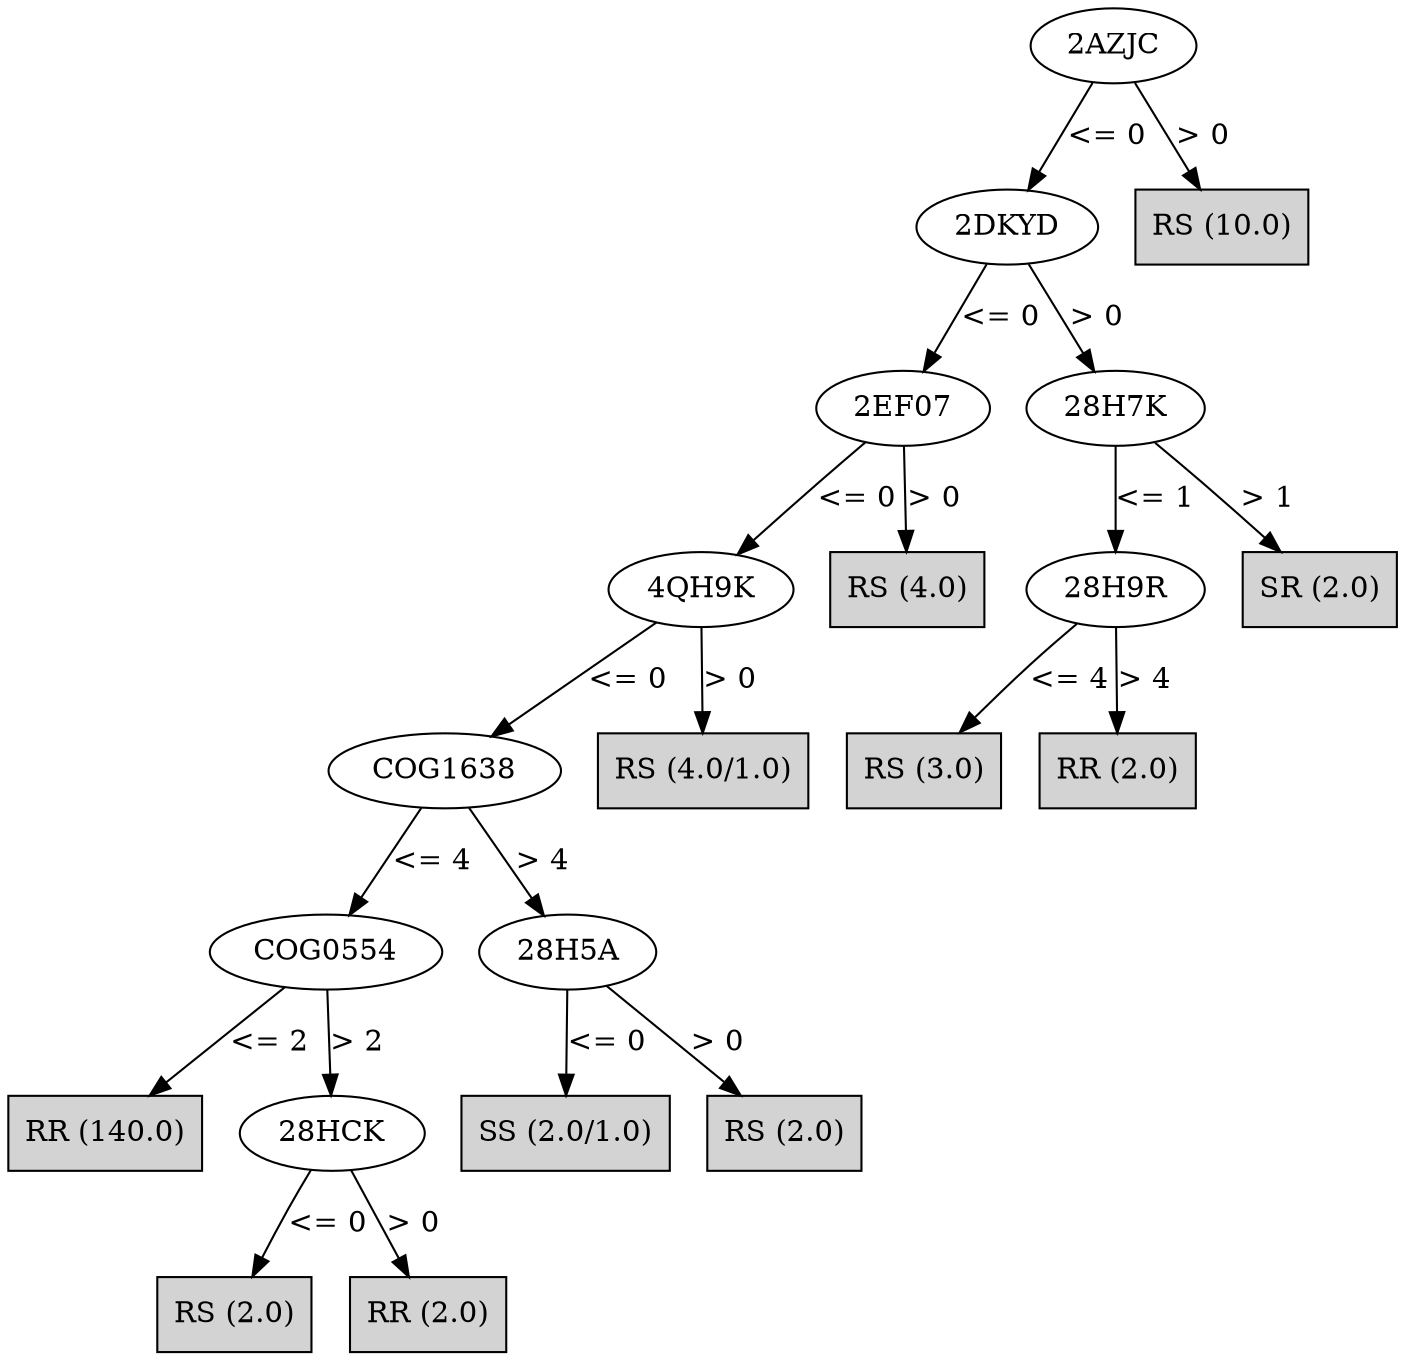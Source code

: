digraph J48Tree {
N0 [label="2AZJC" ]
N0->N1 [label="<= 0"]
N1 [label="2DKYD" ]
N1->N2 [label="<= 0"]
N2 [label="2EF07" ]
N2->N3 [label="<= 0"]
N3 [label="4QH9K" ]
N3->N4 [label="<= 0"]
N4 [label="COG1638" ]
N4->N5 [label="<= 4"]
N5 [label="COG0554" ]
N5->N6 [label="<= 2"]
N6 [label="RR (140.0)" shape=box style=filled ]
N5->N7 [label="> 2"]
N7 [label="28HCK" ]
N7->N8 [label="<= 0"]
N8 [label="RS (2.0)" shape=box style=filled ]
N7->N9 [label="> 0"]
N9 [label="RR (2.0)" shape=box style=filled ]
N4->N10 [label="> 4"]
N10 [label="28H5A" ]
N10->N11 [label="<= 0"]
N11 [label="SS (2.0/1.0)" shape=box style=filled ]
N10->N12 [label="> 0"]
N12 [label="RS (2.0)" shape=box style=filled ]
N3->N13 [label="> 0"]
N13 [label="RS (4.0/1.0)" shape=box style=filled ]
N2->N14 [label="> 0"]
N14 [label="RS (4.0)" shape=box style=filled ]
N1->N15 [label="> 0"]
N15 [label="28H7K" ]
N15->N16 [label="<= 1"]
N16 [label="28H9R" ]
N16->N17 [label="<= 4"]
N17 [label="RS (3.0)" shape=box style=filled ]
N16->N18 [label="> 4"]
N18 [label="RR (2.0)" shape=box style=filled ]
N15->N19 [label="> 1"]
N19 [label="SR (2.0)" shape=box style=filled ]
N0->N20 [label="> 0"]
N20 [label="RS (10.0)" shape=box style=filled ]
}

